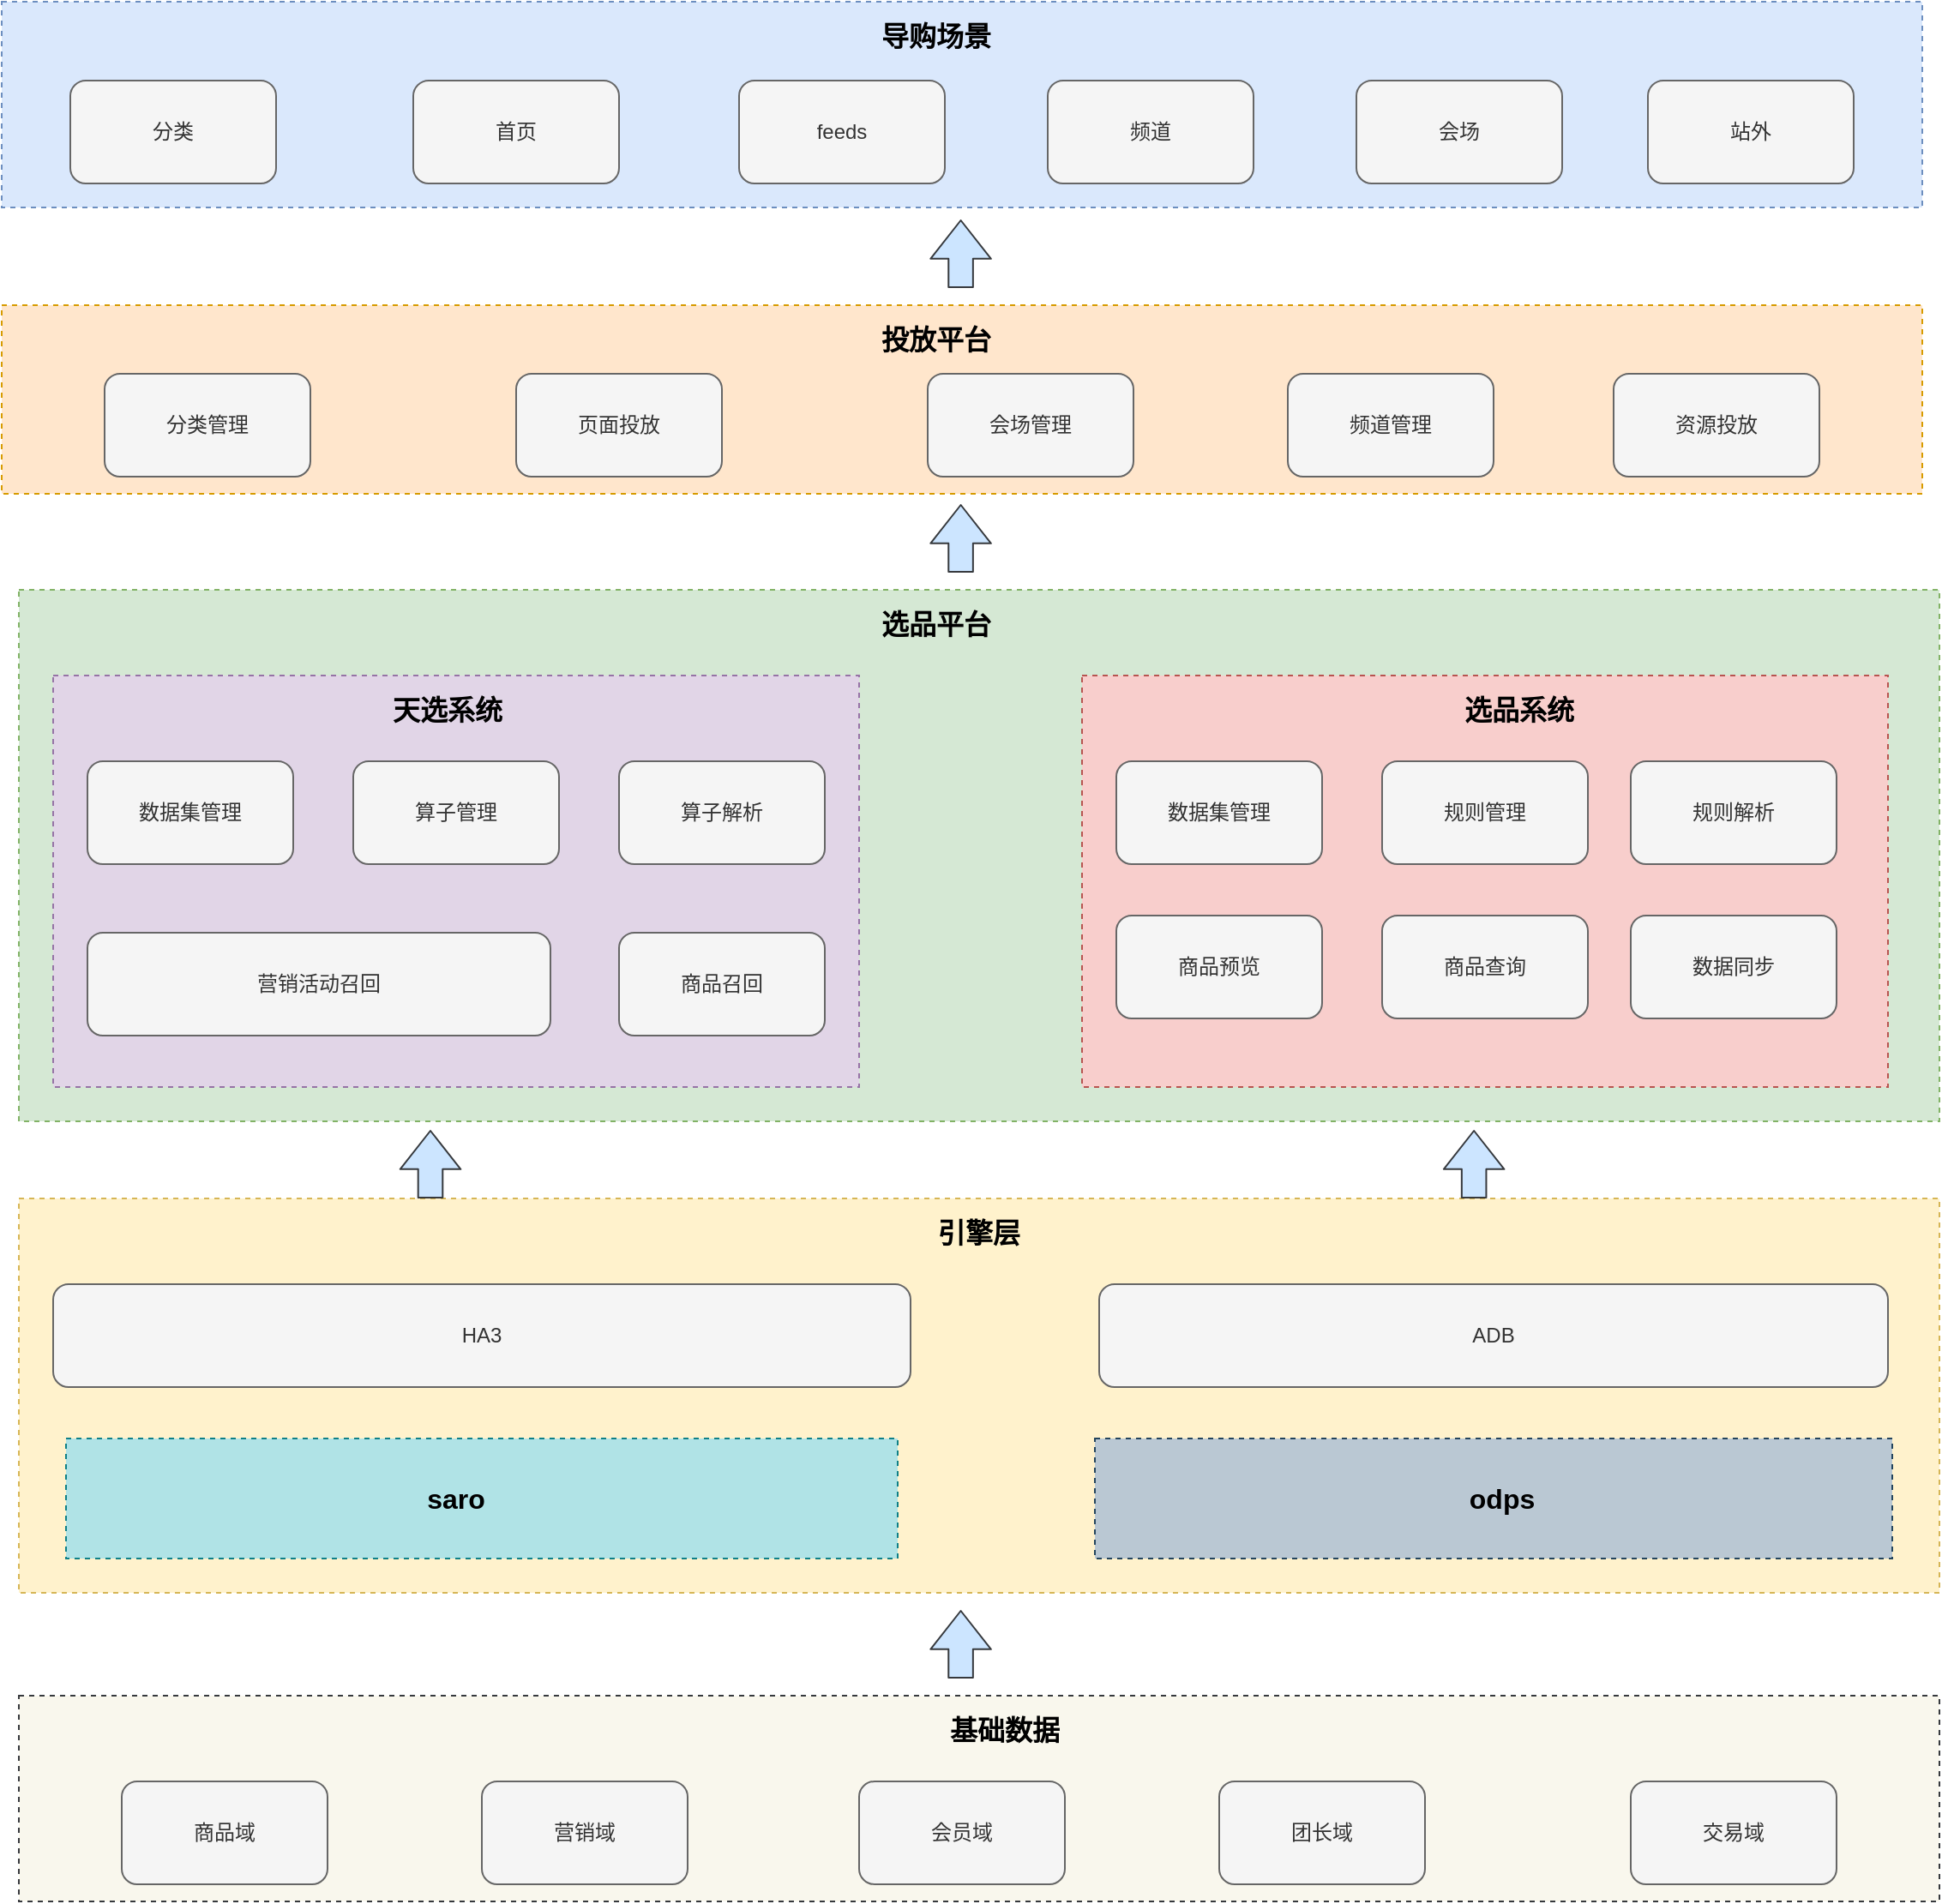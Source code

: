 <mxfile version="14.6.1" type="github">
  <diagram name="Page-1" id="b98fa263-6416-c6ec-5b7d-78bf54ef71d0">
    <mxGraphModel dx="1854" dy="1120" grid="1" gridSize="10" guides="1" tooltips="1" connect="1" arrows="1" fold="1" page="1" pageScale="1.5" pageWidth="2336" pageHeight="1654" background="#ffffff" math="0" shadow="0">
      <root>
        <mxCell id="0" style=";html=1;" />
        <mxCell id="1" style=";html=1;" parent="0" />
        <mxCell id="TaRt0js-7bv4IxSQRaNH-4" value="" style="rounded=0;whiteSpace=wrap;html=1;fillColor=#dae8fc;dashed=1;strokeColor=#6c8ebf;" vertex="1" parent="1">
          <mxGeometry x="280" y="120" width="1120" height="120" as="geometry" />
        </mxCell>
        <mxCell id="TaRt0js-7bv4IxSQRaNH-5" value="分类" style="rounded=1;whiteSpace=wrap;html=1;fillColor=#f5f5f5;strokeColor=#666666;fontColor=#333333;" vertex="1" parent="1">
          <mxGeometry x="320" y="166" width="120" height="60" as="geometry" />
        </mxCell>
        <mxCell id="TaRt0js-7bv4IxSQRaNH-6" value="首页" style="rounded=1;whiteSpace=wrap;html=1;fillColor=#f5f5f5;strokeColor=#666666;fontColor=#333333;" vertex="1" parent="1">
          <mxGeometry x="520" y="166" width="120" height="60" as="geometry" />
        </mxCell>
        <mxCell id="TaRt0js-7bv4IxSQRaNH-7" value="feeds" style="rounded=1;whiteSpace=wrap;html=1;fillColor=#f5f5f5;strokeColor=#666666;fontColor=#333333;" vertex="1" parent="1">
          <mxGeometry x="710" y="166" width="120" height="60" as="geometry" />
        </mxCell>
        <mxCell id="TaRt0js-7bv4IxSQRaNH-8" value="频道" style="rounded=1;whiteSpace=wrap;html=1;fillColor=#f5f5f5;strokeColor=#666666;fontColor=#333333;" vertex="1" parent="1">
          <mxGeometry x="890" y="166" width="120" height="60" as="geometry" />
        </mxCell>
        <mxCell id="TaRt0js-7bv4IxSQRaNH-9" value="会场" style="rounded=1;whiteSpace=wrap;html=1;fillColor=#f5f5f5;strokeColor=#666666;fontColor=#333333;" vertex="1" parent="1">
          <mxGeometry x="1070" y="166" width="120" height="60" as="geometry" />
        </mxCell>
        <mxCell id="TaRt0js-7bv4IxSQRaNH-10" value="站外" style="rounded=1;whiteSpace=wrap;html=1;fillColor=#f5f5f5;strokeColor=#666666;fontColor=#333333;" vertex="1" parent="1">
          <mxGeometry x="1240" y="166" width="120" height="60" as="geometry" />
        </mxCell>
        <mxCell id="TaRt0js-7bv4IxSQRaNH-11" value="导购场景" style="text;html=1;strokeColor=none;fillColor=none;align=center;verticalAlign=middle;whiteSpace=wrap;rounded=0;fontStyle=1;fontSize=16;" vertex="1" parent="1">
          <mxGeometry x="760" y="130" width="130" height="20" as="geometry" />
        </mxCell>
        <mxCell id="TaRt0js-7bv4IxSQRaNH-12" value="" style="rounded=0;whiteSpace=wrap;html=1;fillColor=#ffe6cc;dashed=1;strokeColor=#d79b00;" vertex="1" parent="1">
          <mxGeometry x="280" y="297" width="1120" height="110" as="geometry" />
        </mxCell>
        <mxCell id="TaRt0js-7bv4IxSQRaNH-13" value="投放平台" style="text;html=1;strokeColor=none;fillColor=none;align=center;verticalAlign=middle;whiteSpace=wrap;rounded=0;fontStyle=1;fontSize=16;" vertex="1" parent="1">
          <mxGeometry x="760" y="307" width="130" height="20" as="geometry" />
        </mxCell>
        <mxCell id="TaRt0js-7bv4IxSQRaNH-14" value="分类管理" style="rounded=1;whiteSpace=wrap;html=1;fillColor=#f5f5f5;strokeColor=#666666;fontColor=#333333;" vertex="1" parent="1">
          <mxGeometry x="340" y="337" width="120" height="60" as="geometry" />
        </mxCell>
        <mxCell id="TaRt0js-7bv4IxSQRaNH-15" value="页面投放" style="rounded=1;whiteSpace=wrap;html=1;fillColor=#f5f5f5;strokeColor=#666666;fontColor=#333333;" vertex="1" parent="1">
          <mxGeometry x="580" y="337" width="120" height="60" as="geometry" />
        </mxCell>
        <mxCell id="TaRt0js-7bv4IxSQRaNH-17" value="会场管理" style="rounded=1;whiteSpace=wrap;html=1;fillColor=#f5f5f5;strokeColor=#666666;fontColor=#333333;" vertex="1" parent="1">
          <mxGeometry x="820" y="337" width="120" height="60" as="geometry" />
        </mxCell>
        <mxCell id="TaRt0js-7bv4IxSQRaNH-18" value="频道管理" style="rounded=1;whiteSpace=wrap;html=1;fillColor=#f5f5f5;strokeColor=#666666;fontColor=#333333;" vertex="1" parent="1">
          <mxGeometry x="1030" y="337" width="120" height="60" as="geometry" />
        </mxCell>
        <mxCell id="TaRt0js-7bv4IxSQRaNH-19" value="资源投放" style="rounded=1;whiteSpace=wrap;html=1;fillColor=#f5f5f5;strokeColor=#666666;fontColor=#333333;" vertex="1" parent="1">
          <mxGeometry x="1220" y="337" width="120" height="60" as="geometry" />
        </mxCell>
        <mxCell id="TaRt0js-7bv4IxSQRaNH-20" value="" style="rounded=0;whiteSpace=wrap;html=1;fillColor=#d5e8d4;dashed=1;strokeColor=#82b366;" vertex="1" parent="1">
          <mxGeometry x="290" y="463" width="1120" height="310" as="geometry" />
        </mxCell>
        <mxCell id="TaRt0js-7bv4IxSQRaNH-21" value="选品平台" style="text;html=1;strokeColor=none;fillColor=none;align=center;verticalAlign=middle;whiteSpace=wrap;rounded=0;fontStyle=1;fontSize=16;" vertex="1" parent="1">
          <mxGeometry x="760" y="473" width="130" height="20" as="geometry" />
        </mxCell>
        <mxCell id="TaRt0js-7bv4IxSQRaNH-24" value="" style="rounded=0;whiteSpace=wrap;html=1;fillColor=#e1d5e7;dashed=1;strokeColor=#9673a6;" vertex="1" parent="1">
          <mxGeometry x="310" y="513" width="470" height="240" as="geometry" />
        </mxCell>
        <mxCell id="TaRt0js-7bv4IxSQRaNH-25" value="天选系统" style="text;html=1;strokeColor=none;fillColor=none;align=center;verticalAlign=middle;whiteSpace=wrap;rounded=0;fontStyle=1;fontSize=16;" vertex="1" parent="1">
          <mxGeometry x="475" y="523" width="130" height="20" as="geometry" />
        </mxCell>
        <mxCell id="TaRt0js-7bv4IxSQRaNH-26" value="" style="rounded=0;whiteSpace=wrap;html=1;fillColor=#f8cecc;dashed=1;strokeColor=#b85450;" vertex="1" parent="1">
          <mxGeometry x="910" y="513" width="470" height="240" as="geometry" />
        </mxCell>
        <mxCell id="TaRt0js-7bv4IxSQRaNH-27" value="选品系统" style="text;html=1;strokeColor=none;fillColor=none;align=center;verticalAlign=middle;whiteSpace=wrap;rounded=0;fontStyle=1;fontSize=16;" vertex="1" parent="1">
          <mxGeometry x="1100" y="523" width="130" height="20" as="geometry" />
        </mxCell>
        <mxCell id="TaRt0js-7bv4IxSQRaNH-28" value="数据集管理" style="rounded=1;whiteSpace=wrap;html=1;fillColor=#f5f5f5;strokeColor=#666666;fontColor=#333333;" vertex="1" parent="1">
          <mxGeometry x="330" y="563" width="120" height="60" as="geometry" />
        </mxCell>
        <mxCell id="TaRt0js-7bv4IxSQRaNH-29" value="算子管理" style="rounded=1;whiteSpace=wrap;html=1;fillColor=#f5f5f5;strokeColor=#666666;fontColor=#333333;" vertex="1" parent="1">
          <mxGeometry x="485" y="563" width="120" height="60" as="geometry" />
        </mxCell>
        <mxCell id="TaRt0js-7bv4IxSQRaNH-30" value="算子解析" style="rounded=1;whiteSpace=wrap;html=1;fillColor=#f5f5f5;strokeColor=#666666;fontColor=#333333;" vertex="1" parent="1">
          <mxGeometry x="640" y="563" width="120" height="60" as="geometry" />
        </mxCell>
        <mxCell id="TaRt0js-7bv4IxSQRaNH-31" value="营销活动召回" style="rounded=1;whiteSpace=wrap;html=1;fillColor=#f5f5f5;strokeColor=#666666;fontColor=#333333;" vertex="1" parent="1">
          <mxGeometry x="330" y="663" width="270" height="60" as="geometry" />
        </mxCell>
        <mxCell id="TaRt0js-7bv4IxSQRaNH-32" value="商品召回" style="rounded=1;whiteSpace=wrap;html=1;fillColor=#f5f5f5;strokeColor=#666666;fontColor=#333333;" vertex="1" parent="1">
          <mxGeometry x="640" y="663" width="120" height="60" as="geometry" />
        </mxCell>
        <mxCell id="TaRt0js-7bv4IxSQRaNH-33" value="数据集管理" style="rounded=1;whiteSpace=wrap;html=1;fillColor=#f5f5f5;strokeColor=#666666;fontColor=#333333;" vertex="1" parent="1">
          <mxGeometry x="930" y="563" width="120" height="60" as="geometry" />
        </mxCell>
        <mxCell id="TaRt0js-7bv4IxSQRaNH-34" value="规则管理" style="rounded=1;whiteSpace=wrap;html=1;fillColor=#f5f5f5;strokeColor=#666666;fontColor=#333333;" vertex="1" parent="1">
          <mxGeometry x="1085" y="563" width="120" height="60" as="geometry" />
        </mxCell>
        <mxCell id="TaRt0js-7bv4IxSQRaNH-35" value="规则解析" style="rounded=1;whiteSpace=wrap;html=1;fillColor=#f5f5f5;strokeColor=#666666;fontColor=#333333;" vertex="1" parent="1">
          <mxGeometry x="1230" y="563" width="120" height="60" as="geometry" />
        </mxCell>
        <mxCell id="TaRt0js-7bv4IxSQRaNH-36" value="商品预览" style="rounded=1;whiteSpace=wrap;html=1;fillColor=#f5f5f5;strokeColor=#666666;fontColor=#333333;" vertex="1" parent="1">
          <mxGeometry x="930" y="653" width="120" height="60" as="geometry" />
        </mxCell>
        <mxCell id="TaRt0js-7bv4IxSQRaNH-37" value="商品查询" style="rounded=1;whiteSpace=wrap;html=1;fillColor=#f5f5f5;strokeColor=#666666;fontColor=#333333;" vertex="1" parent="1">
          <mxGeometry x="1085" y="653" width="120" height="60" as="geometry" />
        </mxCell>
        <mxCell id="TaRt0js-7bv4IxSQRaNH-40" value="数据同步" style="rounded=1;whiteSpace=wrap;html=1;fillColor=#f5f5f5;strokeColor=#666666;fontColor=#333333;" vertex="1" parent="1">
          <mxGeometry x="1230" y="653" width="120" height="60" as="geometry" />
        </mxCell>
        <mxCell id="TaRt0js-7bv4IxSQRaNH-41" value="" style="rounded=0;whiteSpace=wrap;html=1;fillColor=#fff2cc;dashed=1;strokeColor=#d6b656;" vertex="1" parent="1">
          <mxGeometry x="290" y="818" width="1120" height="230" as="geometry" />
        </mxCell>
        <mxCell id="TaRt0js-7bv4IxSQRaNH-42" value="引擎层" style="text;html=1;strokeColor=none;fillColor=none;align=center;verticalAlign=middle;whiteSpace=wrap;rounded=0;fontStyle=1;fontSize=16;" vertex="1" parent="1">
          <mxGeometry x="785" y="828" width="130" height="20" as="geometry" />
        </mxCell>
        <mxCell id="TaRt0js-7bv4IxSQRaNH-44" value="HA3" style="rounded=1;whiteSpace=wrap;html=1;fillColor=#f5f5f5;strokeColor=#666666;fontColor=#333333;" vertex="1" parent="1">
          <mxGeometry x="310" y="868" width="500" height="60" as="geometry" />
        </mxCell>
        <mxCell id="TaRt0js-7bv4IxSQRaNH-45" value="ADB" style="rounded=1;whiteSpace=wrap;html=1;fillColor=#f5f5f5;strokeColor=#666666;fontColor=#333333;" vertex="1" parent="1">
          <mxGeometry x="920" y="868" width="460" height="60" as="geometry" />
        </mxCell>
        <mxCell id="TaRt0js-7bv4IxSQRaNH-46" value="" style="rounded=0;whiteSpace=wrap;html=1;fillColor=#b0e3e6;dashed=1;strokeColor=#0e8088;" vertex="1" parent="1">
          <mxGeometry x="317.5" y="958" width="485" height="70" as="geometry" />
        </mxCell>
        <mxCell id="TaRt0js-7bv4IxSQRaNH-47" value="saro" style="text;html=1;strokeColor=none;fillColor=none;align=center;verticalAlign=middle;whiteSpace=wrap;rounded=0;fontStyle=1;fontSize=16;" vertex="1" parent="1">
          <mxGeometry x="480" y="983" width="130" height="20" as="geometry" />
        </mxCell>
        <mxCell id="TaRt0js-7bv4IxSQRaNH-48" value="" style="rounded=0;whiteSpace=wrap;html=1;fillColor=#bac8d3;dashed=1;strokeColor=#23445d;" vertex="1" parent="1">
          <mxGeometry x="917.5" y="958" width="465" height="70" as="geometry" />
        </mxCell>
        <mxCell id="TaRt0js-7bv4IxSQRaNH-49" value="odps" style="text;html=1;strokeColor=none;fillColor=none;align=center;verticalAlign=middle;whiteSpace=wrap;rounded=0;fontStyle=1;fontSize=16;" vertex="1" parent="1">
          <mxGeometry x="1090" y="983" width="130" height="20" as="geometry" />
        </mxCell>
        <mxCell id="TaRt0js-7bv4IxSQRaNH-50" value="" style="rounded=0;whiteSpace=wrap;html=1;fillColor=#f9f7ed;dashed=1;strokeColor=#36393d;" vertex="1" parent="1">
          <mxGeometry x="290" y="1108" width="1120" height="120" as="geometry" />
        </mxCell>
        <mxCell id="TaRt0js-7bv4IxSQRaNH-51" value="基础数据" style="text;html=1;strokeColor=none;fillColor=none;align=center;verticalAlign=middle;whiteSpace=wrap;rounded=0;fontStyle=1;fontSize=16;" vertex="1" parent="1">
          <mxGeometry x="800" y="1118" width="130" height="20" as="geometry" />
        </mxCell>
        <mxCell id="TaRt0js-7bv4IxSQRaNH-52" value="商品域" style="rounded=1;whiteSpace=wrap;html=1;fillColor=#f5f5f5;strokeColor=#666666;fontColor=#333333;" vertex="1" parent="1">
          <mxGeometry x="350" y="1158" width="120" height="60" as="geometry" />
        </mxCell>
        <mxCell id="TaRt0js-7bv4IxSQRaNH-54" value="营销域" style="rounded=1;whiteSpace=wrap;html=1;fillColor=#f5f5f5;strokeColor=#666666;fontColor=#333333;" vertex="1" parent="1">
          <mxGeometry x="560" y="1158" width="120" height="60" as="geometry" />
        </mxCell>
        <mxCell id="TaRt0js-7bv4IxSQRaNH-55" value="会员域" style="rounded=1;whiteSpace=wrap;html=1;fillColor=#f5f5f5;strokeColor=#666666;fontColor=#333333;" vertex="1" parent="1">
          <mxGeometry x="780" y="1158" width="120" height="60" as="geometry" />
        </mxCell>
        <mxCell id="TaRt0js-7bv4IxSQRaNH-56" value="团长域" style="rounded=1;whiteSpace=wrap;html=1;fillColor=#f5f5f5;strokeColor=#666666;fontColor=#333333;" vertex="1" parent="1">
          <mxGeometry x="990" y="1158" width="120" height="60" as="geometry" />
        </mxCell>
        <mxCell id="TaRt0js-7bv4IxSQRaNH-57" value="交易域" style="rounded=1;whiteSpace=wrap;html=1;fillColor=#f5f5f5;strokeColor=#666666;fontColor=#333333;" vertex="1" parent="1">
          <mxGeometry x="1230" y="1158" width="120" height="60" as="geometry" />
        </mxCell>
        <mxCell id="TaRt0js-7bv4IxSQRaNH-60" value="" style="shape=flexArrow;endArrow=classic;html=1;fontSize=16;width=14.286;endSize=7.143;fillColor=#cce5ff;strokeColor=#36393d;" edge="1" parent="1">
          <mxGeometry width="50" height="50" relative="1" as="geometry">
            <mxPoint x="1138.57" y="818" as="sourcePoint" />
            <mxPoint x="1138.57" y="778" as="targetPoint" />
          </mxGeometry>
        </mxCell>
        <mxCell id="TaRt0js-7bv4IxSQRaNH-61" value="" style="shape=flexArrow;endArrow=classic;html=1;fontSize=16;width=14.286;endSize=7.143;fillColor=#cce5ff;strokeColor=#36393d;" edge="1" parent="1">
          <mxGeometry width="50" height="50" relative="1" as="geometry">
            <mxPoint x="530.0" y="818.0" as="sourcePoint" />
            <mxPoint x="530.0" y="778.0" as="targetPoint" />
          </mxGeometry>
        </mxCell>
        <mxCell id="TaRt0js-7bv4IxSQRaNH-63" value="" style="shape=flexArrow;endArrow=classic;html=1;fontSize=16;width=14.286;endSize=7.143;fillColor=#cce5ff;strokeColor=#36393d;" edge="1" parent="1">
          <mxGeometry width="50" height="50" relative="1" as="geometry">
            <mxPoint x="839.29" y="453.0" as="sourcePoint" />
            <mxPoint x="839.29" y="413.0" as="targetPoint" />
          </mxGeometry>
        </mxCell>
        <mxCell id="TaRt0js-7bv4IxSQRaNH-64" value="" style="shape=flexArrow;endArrow=classic;html=1;fontSize=16;width=14.286;endSize=7.143;fillColor=#cce5ff;strokeColor=#36393d;" edge="1" parent="1">
          <mxGeometry width="50" height="50" relative="1" as="geometry">
            <mxPoint x="839.29" y="287.0" as="sourcePoint" />
            <mxPoint x="839.29" y="247.0" as="targetPoint" />
          </mxGeometry>
        </mxCell>
        <mxCell id="TaRt0js-7bv4IxSQRaNH-70" value="" style="shape=flexArrow;endArrow=classic;html=1;fontSize=16;width=14.286;endSize=7.143;fillColor=#cce5ff;strokeColor=#36393d;" edge="1" parent="1">
          <mxGeometry width="50" height="50" relative="1" as="geometry">
            <mxPoint x="839.29" y="1098.0" as="sourcePoint" />
            <mxPoint x="839.29" y="1058.0" as="targetPoint" />
          </mxGeometry>
        </mxCell>
      </root>
    </mxGraphModel>
  </diagram>
</mxfile>
